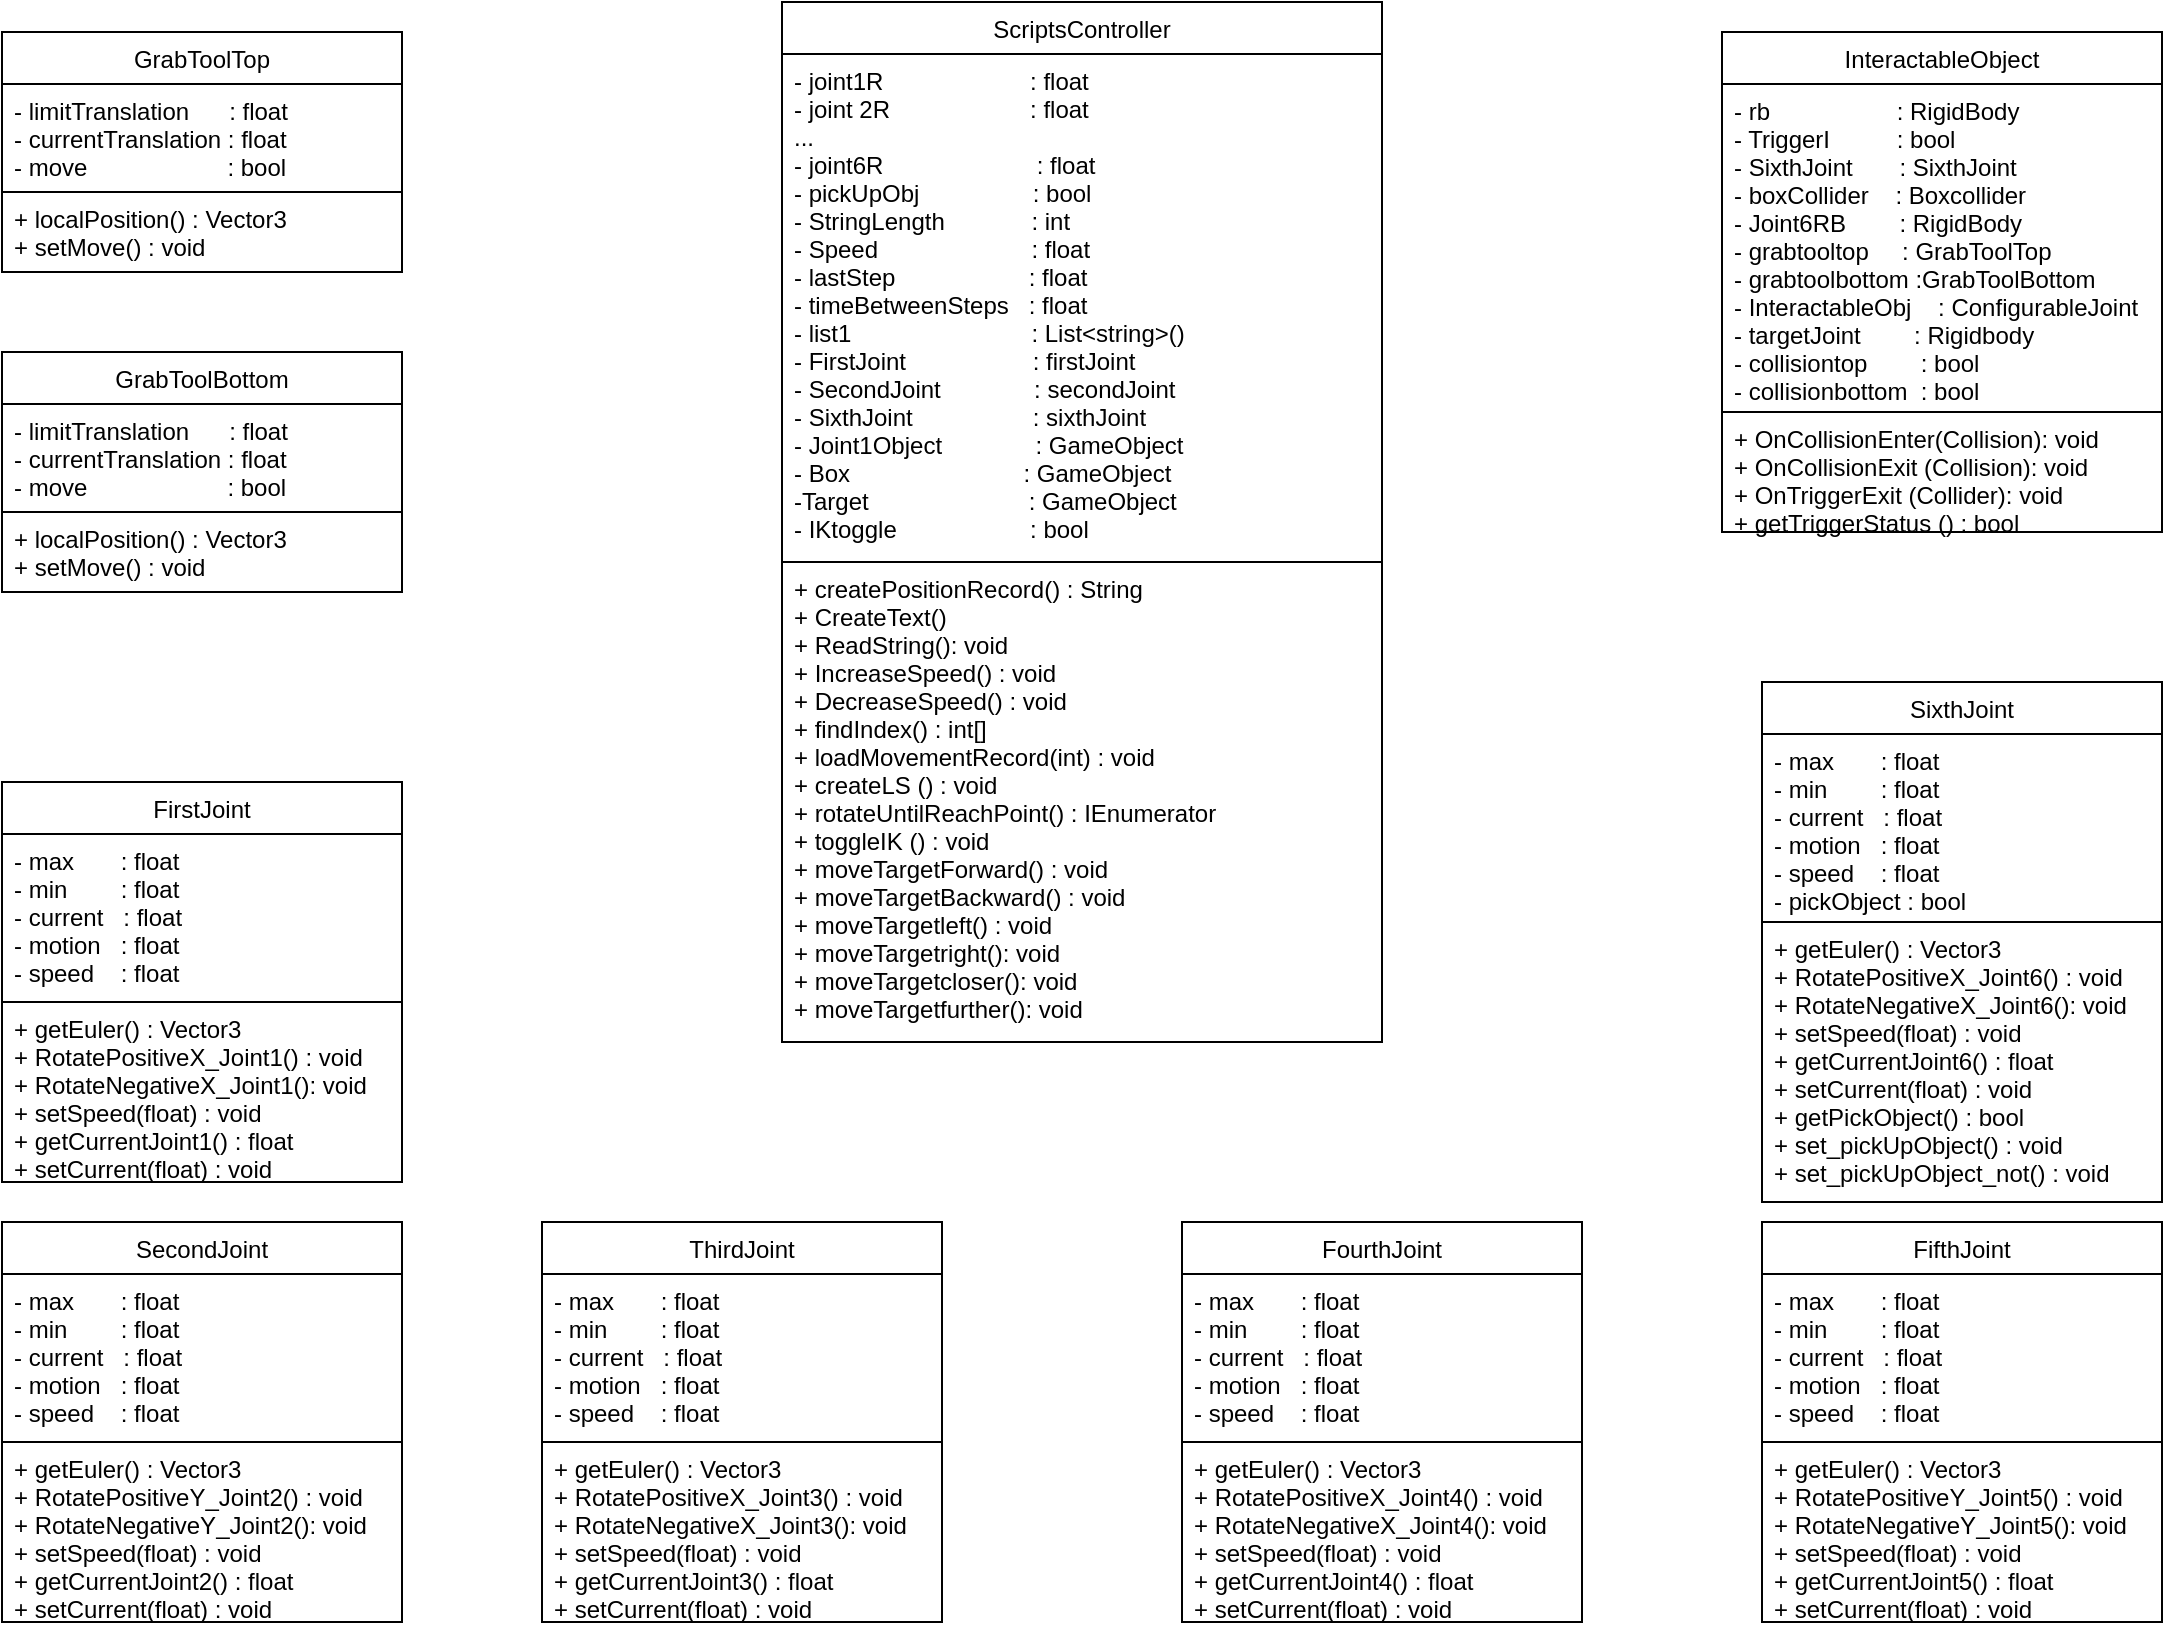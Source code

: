 <mxfile version="14.8.4" type="github">
  <diagram id="MwKvtoS5u_EDVWKXCKZS" name="Page-1">
    <mxGraphModel dx="1102" dy="582" grid="1" gridSize="10" guides="1" tooltips="1" connect="1" arrows="1" fold="1" page="1" pageScale="1" pageWidth="1100" pageHeight="850" math="0" shadow="0">
      <root>
        <mxCell id="0" />
        <mxCell id="1" parent="0" />
        <mxCell id="Q5yLH65wCh94xhe_XPcJ-1" value="FirstJoint" style="swimlane;fontStyle=0;childLayout=stackLayout;horizontal=1;startSize=26;horizontalStack=0;resizeParent=1;resizeParentMax=0;resizeLast=0;collapsible=1;marginBottom=0;" parent="1" vertex="1">
          <mxGeometry x="10" y="420" width="200" height="110" as="geometry" />
        </mxCell>
        <mxCell id="Q5yLH65wCh94xhe_XPcJ-2" value="- max       : float&#xa;- min        : float&#xa;- current   : float&#xa;- motion   : float&#xa;- speed    : float" style="text;strokeColor=none;fillColor=none;align=left;verticalAlign=top;spacingLeft=4;spacingRight=4;overflow=hidden;rotatable=0;points=[[0,0.5],[1,0.5]];portConstraint=eastwest;" parent="Q5yLH65wCh94xhe_XPcJ-1" vertex="1">
          <mxGeometry y="26" width="200" height="84" as="geometry" />
        </mxCell>
        <mxCell id="Q5yLH65wCh94xhe_XPcJ-4" value="+ getEuler() : Vector3&#xa;+ RotatePositiveX_Joint1() : void&#xa;+ RotateNegativeX_Joint1(): void&#xa;+ setSpeed(float) : void&#xa;+ getCurrentJoint1() : float&#xa;+ setCurrent(float) : void" style="text;align=left;verticalAlign=top;spacingLeft=4;spacingRight=4;overflow=hidden;rotatable=0;points=[[0,0.5],[1,0.5]];portConstraint=eastwest;shadow=0;strokeColor=#000000;" parent="1" vertex="1">
          <mxGeometry x="10" y="530" width="200" height="90" as="geometry" />
        </mxCell>
        <mxCell id="Q5yLH65wCh94xhe_XPcJ-6" value="SecondJoint" style="swimlane;fontStyle=0;childLayout=stackLayout;horizontal=1;startSize=26;horizontalStack=0;resizeParent=1;resizeParentMax=0;resizeLast=0;collapsible=1;marginBottom=0;flipH=1;" parent="1" vertex="1">
          <mxGeometry x="10" y="640" width="200" height="110" as="geometry" />
        </mxCell>
        <mxCell id="Q5yLH65wCh94xhe_XPcJ-7" value="- max       : float&#xa;- min        : float&#xa;- current   : float&#xa;- motion   : float&#xa;- speed    : float" style="text;strokeColor=none;fillColor=none;align=left;verticalAlign=top;spacingLeft=4;spacingRight=4;overflow=hidden;rotatable=0;points=[[0,0.5],[1,0.5]];portConstraint=eastwest;" parent="Q5yLH65wCh94xhe_XPcJ-6" vertex="1">
          <mxGeometry y="26" width="200" height="84" as="geometry" />
        </mxCell>
        <mxCell id="Q5yLH65wCh94xhe_XPcJ-8" value="+ getEuler() : Vector3&#xa;+ RotatePositiveY_Joint2() : void&#xa;+ RotateNegativeY_Joint2(): void&#xa;+ setSpeed(float) : void&#xa;+ getCurrentJoint2() : float&#xa;+ setCurrent(float) : void" style="text;align=left;verticalAlign=top;spacingLeft=4;spacingRight=4;overflow=hidden;rotatable=0;points=[[0,0.5],[1,0.5]];portConstraint=eastwest;shadow=0;strokeColor=#000000;" parent="1" vertex="1">
          <mxGeometry x="10" y="750" width="200" height="90" as="geometry" />
        </mxCell>
        <mxCell id="Q5yLH65wCh94xhe_XPcJ-9" value="ThirdJoint" style="swimlane;fontStyle=0;childLayout=stackLayout;horizontal=1;startSize=26;horizontalStack=0;resizeParent=1;resizeParentMax=0;resizeLast=0;collapsible=1;marginBottom=0;flipH=1;" parent="1" vertex="1">
          <mxGeometry x="280" y="640" width="200" height="110" as="geometry" />
        </mxCell>
        <mxCell id="Q5yLH65wCh94xhe_XPcJ-10" value="- max       : float&#xa;- min        : float&#xa;- current   : float&#xa;- motion   : float&#xa;- speed    : float" style="text;strokeColor=none;fillColor=none;align=left;verticalAlign=top;spacingLeft=4;spacingRight=4;overflow=hidden;rotatable=0;points=[[0,0.5],[1,0.5]];portConstraint=eastwest;" parent="Q5yLH65wCh94xhe_XPcJ-9" vertex="1">
          <mxGeometry y="26" width="200" height="84" as="geometry" />
        </mxCell>
        <mxCell id="Q5yLH65wCh94xhe_XPcJ-11" value="+ getEuler() : Vector3&#xa;+ RotatePositiveX_Joint3() : void&#xa;+ RotateNegativeX_Joint3(): void&#xa;+ setSpeed(float) : void&#xa;+ getCurrentJoint3() : float&#xa;+ setCurrent(float) : void" style="text;align=left;verticalAlign=top;spacingLeft=4;spacingRight=4;overflow=hidden;rotatable=0;points=[[0,0.5],[1,0.5]];portConstraint=eastwest;shadow=0;strokeColor=#000000;" parent="1" vertex="1">
          <mxGeometry x="280" y="750" width="200" height="90" as="geometry" />
        </mxCell>
        <mxCell id="Q5yLH65wCh94xhe_XPcJ-12" value="FourthJoint" style="swimlane;fontStyle=0;childLayout=stackLayout;horizontal=1;startSize=26;horizontalStack=0;resizeParent=1;resizeParentMax=0;resizeLast=0;collapsible=1;marginBottom=0;flipH=1;" parent="1" vertex="1">
          <mxGeometry x="600" y="640" width="200" height="110" as="geometry" />
        </mxCell>
        <mxCell id="Q5yLH65wCh94xhe_XPcJ-13" value="- max       : float&#xa;- min        : float&#xa;- current   : float&#xa;- motion   : float&#xa;- speed    : float" style="text;strokeColor=none;fillColor=none;align=left;verticalAlign=top;spacingLeft=4;spacingRight=4;overflow=hidden;rotatable=0;points=[[0,0.5],[1,0.5]];portConstraint=eastwest;" parent="Q5yLH65wCh94xhe_XPcJ-12" vertex="1">
          <mxGeometry y="26" width="200" height="84" as="geometry" />
        </mxCell>
        <mxCell id="Q5yLH65wCh94xhe_XPcJ-14" value="+ getEuler() : Vector3&#xa;+ RotatePositiveX_Joint4() : void&#xa;+ RotateNegativeX_Joint4(): void&#xa;+ setSpeed(float) : void&#xa;+ getCurrentJoint4() : float&#xa;+ setCurrent(float) : void" style="text;align=left;verticalAlign=top;spacingLeft=4;spacingRight=4;overflow=hidden;rotatable=0;points=[[0,0.5],[1,0.5]];portConstraint=eastwest;shadow=0;strokeColor=#000000;" parent="1" vertex="1">
          <mxGeometry x="600" y="750" width="200" height="90" as="geometry" />
        </mxCell>
        <mxCell id="Q5yLH65wCh94xhe_XPcJ-15" value="FifthJoint" style="swimlane;fontStyle=0;childLayout=stackLayout;horizontal=1;startSize=26;horizontalStack=0;resizeParent=1;resizeParentMax=0;resizeLast=0;collapsible=1;marginBottom=0;flipH=1;" parent="1" vertex="1">
          <mxGeometry x="890" y="640" width="200" height="110" as="geometry" />
        </mxCell>
        <mxCell id="Q5yLH65wCh94xhe_XPcJ-16" value="- max       : float&#xa;- min        : float&#xa;- current   : float&#xa;- motion   : float&#xa;- speed    : float" style="text;strokeColor=none;fillColor=none;align=left;verticalAlign=top;spacingLeft=4;spacingRight=4;overflow=hidden;rotatable=0;points=[[0,0.5],[1,0.5]];portConstraint=eastwest;" parent="Q5yLH65wCh94xhe_XPcJ-15" vertex="1">
          <mxGeometry y="26" width="200" height="84" as="geometry" />
        </mxCell>
        <mxCell id="Q5yLH65wCh94xhe_XPcJ-17" value="+ getEuler() : Vector3&#xa;+ RotatePositiveY_Joint5() : void&#xa;+ RotateNegativeY_Joint5(): void&#xa;+ setSpeed(float) : void&#xa;+ getCurrentJoint5() : float&#xa;+ setCurrent(float) : void" style="text;align=left;verticalAlign=top;spacingLeft=4;spacingRight=4;overflow=hidden;rotatable=0;points=[[0,0.5],[1,0.5]];portConstraint=eastwest;shadow=0;strokeColor=#000000;" parent="1" vertex="1">
          <mxGeometry x="890" y="750" width="200" height="90" as="geometry" />
        </mxCell>
        <mxCell id="Q5yLH65wCh94xhe_XPcJ-18" value="SixthJoint" style="swimlane;fontStyle=0;childLayout=stackLayout;horizontal=1;startSize=26;horizontalStack=0;resizeParent=1;resizeParentMax=0;resizeLast=0;collapsible=1;marginBottom=0;flipH=1;" parent="1" vertex="1">
          <mxGeometry x="890" y="370" width="200" height="120" as="geometry" />
        </mxCell>
        <mxCell id="Q5yLH65wCh94xhe_XPcJ-19" value="- max       : float&#xa;- min        : float&#xa;- current   : float&#xa;- motion   : float&#xa;- speed    : float&#xa;- pickObject : bool" style="text;strokeColor=none;fillColor=none;align=left;verticalAlign=top;spacingLeft=4;spacingRight=4;overflow=hidden;rotatable=0;points=[[0,0.5],[1,0.5]];portConstraint=eastwest;" parent="Q5yLH65wCh94xhe_XPcJ-18" vertex="1">
          <mxGeometry y="26" width="200" height="94" as="geometry" />
        </mxCell>
        <mxCell id="Q5yLH65wCh94xhe_XPcJ-20" value="+ getEuler() : Vector3&#xa;+ RotatePositiveX_Joint6() : void&#xa;+ RotateNegativeX_Joint6(): void&#xa;+ setSpeed(float) : void&#xa;+ getCurrentJoint6() : float&#xa;+ setCurrent(float) : void&#xa;+ getPickObject() : bool&#xa;+ set_pickUpObject() : void&#xa;+ set_pickUpObject_not() : void" style="text;align=left;verticalAlign=top;spacingLeft=4;spacingRight=4;overflow=hidden;rotatable=0;points=[[0,0.5],[1,0.5]];portConstraint=eastwest;shadow=0;strokeColor=#000000;" parent="1" vertex="1">
          <mxGeometry x="890" y="490" width="200" height="140" as="geometry" />
        </mxCell>
        <mxCell id="Q5yLH65wCh94xhe_XPcJ-21" value="ScriptsController" style="swimlane;fontStyle=0;childLayout=stackLayout;horizontal=1;startSize=26;horizontalStack=0;resizeParent=1;resizeParentMax=0;resizeLast=0;collapsible=1;marginBottom=0;flipH=1;" parent="1" vertex="1">
          <mxGeometry x="400" y="30" width="300" height="280" as="geometry" />
        </mxCell>
        <mxCell id="Q5yLH65wCh94xhe_XPcJ-22" value="- joint1R                      : float&#xa;- joint 2R                     : float&#xa;...&#xa;- joint6R                       : float&#xa;- pickUpObj                 : bool&#xa;- StringLength             : int&#xa;- Speed                       : float&#xa;- lastStep                    : float&#xa;- timeBetweenSteps   : float&#xa;- list1                           : List&lt;string&gt;()&#xa;- FirstJoint                   : firstJoint&#xa;- SecondJoint              : secondJoint&#xa;- SixthJoint                  : sixthJoint&#xa;- Joint1Object              : GameObject&#xa;- Box                            : GameObject&#xa;-Target                        : GameObject&#xa;- IKtoggle                    : bool" style="text;strokeColor=none;fillColor=none;align=left;verticalAlign=top;spacingLeft=4;spacingRight=4;overflow=hidden;rotatable=0;points=[[0,0.5],[1,0.5]];portConstraint=eastwest;" parent="Q5yLH65wCh94xhe_XPcJ-21" vertex="1">
          <mxGeometry y="26" width="300" height="254" as="geometry" />
        </mxCell>
        <mxCell id="Q5yLH65wCh94xhe_XPcJ-23" value="+ createPositionRecord() : String&#xa;+ CreateText()&#xa;+ ReadString(): void&#xa;+ IncreaseSpeed() : void&#xa;+ DecreaseSpeed() : void&#xa;+ findIndex() : int[]&#xa;+ loadMovementRecord(int) : void&#xa;+ createLS () : void&#xa;+ rotateUntilReachPoint() : IEnumerator&#xa;+ toggleIK () : void&#xa;+ moveTargetForward() : void&#xa;+ moveTargetBackward() : void&#xa;+ moveTargetleft() : void&#xa;+ moveTargetright(): void&#xa;+ moveTargetcloser(): void&#xa;+ moveTargetfurther(): void&#xa;" style="text;align=left;verticalAlign=top;spacingLeft=4;spacingRight=4;overflow=hidden;rotatable=0;points=[[0,0.5],[1,0.5]];portConstraint=eastwest;shadow=0;strokeColor=#000000;" parent="1" vertex="1">
          <mxGeometry x="400" y="310" width="300" height="240" as="geometry" />
        </mxCell>
        <mxCell id="5f4VdT3bILGNdsL521a1-1" value="InteractableObject" style="swimlane;fontStyle=0;childLayout=stackLayout;horizontal=1;startSize=26;horizontalStack=0;resizeParent=1;resizeParentMax=0;resizeLast=0;collapsible=1;marginBottom=0;flipH=1;" vertex="1" parent="1">
          <mxGeometry x="870" y="45" width="220" height="190" as="geometry" />
        </mxCell>
        <mxCell id="5f4VdT3bILGNdsL521a1-2" value="- rb                   : RigidBody&#xa;- TriggerI          : bool&#xa;- SixthJoint       : SixthJoint&#xa;- boxCollider    : Boxcollider&#xa;- Joint6RB        : RigidBody&#xa;- grabtooltop     : GrabToolTop&#xa;- grabtoolbottom :GrabToolBottom&#xa;- InteractableObj    : ConfigurableJoint&#xa;- targetJoint        : Rigidbody&#xa;- collisiontop        : bool&#xa;- collisionbottom  : bool&#xa;" style="text;strokeColor=none;fillColor=none;align=left;verticalAlign=top;spacingLeft=4;spacingRight=4;overflow=hidden;rotatable=0;points=[[0,0.5],[1,0.5]];portConstraint=eastwest;" vertex="1" parent="5f4VdT3bILGNdsL521a1-1">
          <mxGeometry y="26" width="220" height="164" as="geometry" />
        </mxCell>
        <mxCell id="5f4VdT3bILGNdsL521a1-3" value="+ OnCollisionEnter(Collision): void&#xa;+ OnCollisionExit (Collision): void&#xa;+ OnTriggerExit (Collider): void&#xa;+ getTriggerStatus () : bool&#xa;" style="text;align=left;verticalAlign=top;spacingLeft=4;spacingRight=4;overflow=hidden;rotatable=0;points=[[0,0.5],[1,0.5]];portConstraint=eastwest;shadow=0;strokeColor=#000000;" vertex="1" parent="1">
          <mxGeometry x="870" y="235" width="220" height="60" as="geometry" />
        </mxCell>
        <mxCell id="5f4VdT3bILGNdsL521a1-4" value="GrabToolTop" style="swimlane;fontStyle=0;childLayout=stackLayout;horizontal=1;startSize=26;horizontalStack=0;resizeParent=1;resizeParentMax=0;resizeLast=0;collapsible=1;marginBottom=0;" vertex="1" parent="1">
          <mxGeometry x="10" y="45" width="200" height="120" as="geometry" />
        </mxCell>
        <mxCell id="5f4VdT3bILGNdsL521a1-5" value="- limitTranslation      : float&#xa;- currentTranslation : float&#xa;- move                     : bool" style="text;strokeColor=none;fillColor=none;align=left;verticalAlign=top;spacingLeft=4;spacingRight=4;overflow=hidden;rotatable=0;points=[[0,0.5],[1,0.5]];portConstraint=eastwest;" vertex="1" parent="5f4VdT3bILGNdsL521a1-4">
          <mxGeometry y="26" width="200" height="54" as="geometry" />
        </mxCell>
        <mxCell id="5f4VdT3bILGNdsL521a1-6" value="+ localPosition() : Vector3&#xa;+ setMove() : void" style="text;align=left;verticalAlign=top;spacingLeft=4;spacingRight=4;overflow=hidden;rotatable=0;points=[[0,0.5],[1,0.5]];portConstraint=eastwest;shadow=0;strokeColor=#000000;" vertex="1" parent="5f4VdT3bILGNdsL521a1-4">
          <mxGeometry y="80" width="200" height="40" as="geometry" />
        </mxCell>
        <mxCell id="5f4VdT3bILGNdsL521a1-10" value="GrabToolBottom" style="swimlane;fontStyle=0;childLayout=stackLayout;horizontal=1;startSize=26;horizontalStack=0;resizeParent=1;resizeParentMax=0;resizeLast=0;collapsible=1;marginBottom=0;" vertex="1" parent="1">
          <mxGeometry x="10" y="205" width="200" height="120" as="geometry" />
        </mxCell>
        <mxCell id="5f4VdT3bILGNdsL521a1-11" value="- limitTranslation      : float&#xa;- currentTranslation : float&#xa;- move                     : bool" style="text;strokeColor=none;fillColor=none;align=left;verticalAlign=top;spacingLeft=4;spacingRight=4;overflow=hidden;rotatable=0;points=[[0,0.5],[1,0.5]];portConstraint=eastwest;" vertex="1" parent="5f4VdT3bILGNdsL521a1-10">
          <mxGeometry y="26" width="200" height="54" as="geometry" />
        </mxCell>
        <mxCell id="5f4VdT3bILGNdsL521a1-12" value="+ localPosition() : Vector3&#xa;+ setMove() : void" style="text;align=left;verticalAlign=top;spacingLeft=4;spacingRight=4;overflow=hidden;rotatable=0;points=[[0,0.5],[1,0.5]];portConstraint=eastwest;shadow=0;strokeColor=#000000;" vertex="1" parent="5f4VdT3bILGNdsL521a1-10">
          <mxGeometry y="80" width="200" height="40" as="geometry" />
        </mxCell>
      </root>
    </mxGraphModel>
  </diagram>
</mxfile>
